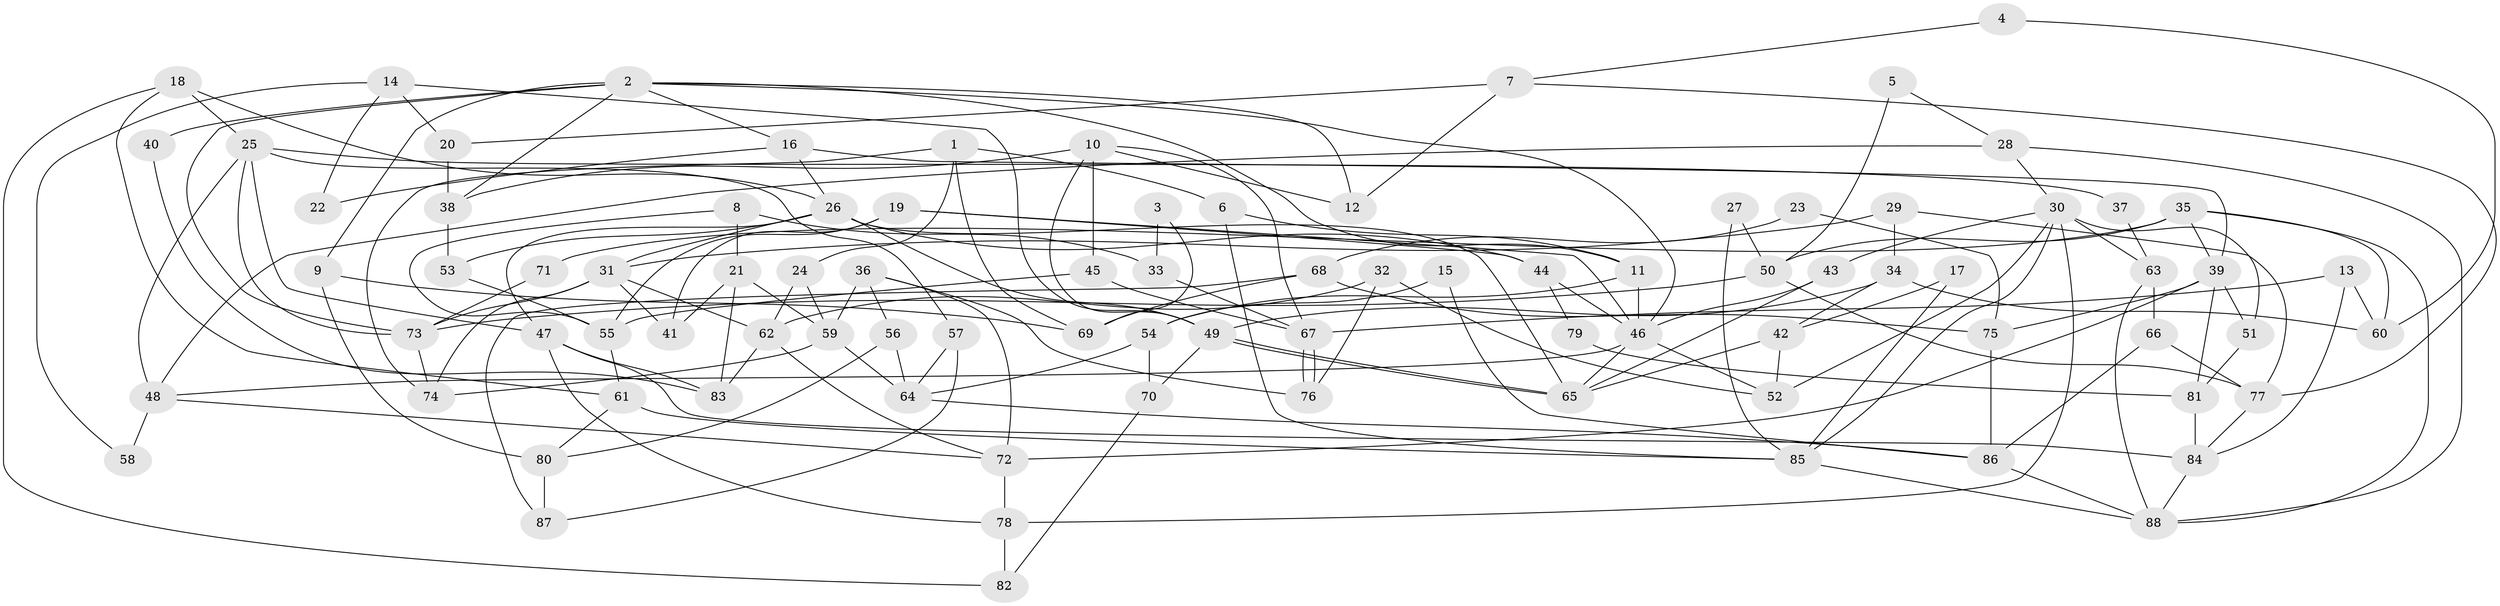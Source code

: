 // coarse degree distribution, {4: 0.1694915254237288, 12: 0.01694915254237288, 3: 0.1864406779661017, 2: 0.15254237288135594, 7: 0.13559322033898305, 6: 0.11864406779661017, 5: 0.15254237288135594, 10: 0.01694915254237288, 9: 0.03389830508474576, 8: 0.01694915254237288}
// Generated by graph-tools (version 1.1) at 2025/42/03/06/25 10:42:00]
// undirected, 88 vertices, 176 edges
graph export_dot {
graph [start="1"]
  node [color=gray90,style=filled];
  1;
  2;
  3;
  4;
  5;
  6;
  7;
  8;
  9;
  10;
  11;
  12;
  13;
  14;
  15;
  16;
  17;
  18;
  19;
  20;
  21;
  22;
  23;
  24;
  25;
  26;
  27;
  28;
  29;
  30;
  31;
  32;
  33;
  34;
  35;
  36;
  37;
  38;
  39;
  40;
  41;
  42;
  43;
  44;
  45;
  46;
  47;
  48;
  49;
  50;
  51;
  52;
  53;
  54;
  55;
  56;
  57;
  58;
  59;
  60;
  61;
  62;
  63;
  64;
  65;
  66;
  67;
  68;
  69;
  70;
  71;
  72;
  73;
  74;
  75;
  76;
  77;
  78;
  79;
  80;
  81;
  82;
  83;
  84;
  85;
  86;
  87;
  88;
  1 -- 74;
  1 -- 6;
  1 -- 24;
  1 -- 69;
  2 -- 73;
  2 -- 46;
  2 -- 9;
  2 -- 11;
  2 -- 12;
  2 -- 16;
  2 -- 38;
  2 -- 40;
  3 -- 33;
  3 -- 69;
  4 -- 7;
  4 -- 60;
  5 -- 28;
  5 -- 50;
  6 -- 11;
  6 -- 85;
  7 -- 77;
  7 -- 12;
  7 -- 20;
  8 -- 21;
  8 -- 55;
  8 -- 33;
  9 -- 80;
  9 -- 69;
  10 -- 49;
  10 -- 38;
  10 -- 12;
  10 -- 45;
  10 -- 67;
  11 -- 46;
  11 -- 54;
  13 -- 84;
  13 -- 67;
  13 -- 60;
  14 -- 49;
  14 -- 20;
  14 -- 22;
  14 -- 58;
  15 -- 54;
  15 -- 86;
  16 -- 39;
  16 -- 22;
  16 -- 26;
  17 -- 85;
  17 -- 42;
  18 -- 25;
  18 -- 26;
  18 -- 61;
  18 -- 82;
  19 -- 46;
  19 -- 44;
  19 -- 41;
  19 -- 55;
  20 -- 38;
  21 -- 83;
  21 -- 59;
  21 -- 41;
  23 -- 68;
  23 -- 75;
  24 -- 62;
  24 -- 59;
  25 -- 48;
  25 -- 47;
  25 -- 37;
  25 -- 57;
  25 -- 73;
  26 -- 65;
  26 -- 31;
  26 -- 44;
  26 -- 47;
  26 -- 49;
  26 -- 53;
  27 -- 50;
  27 -- 85;
  28 -- 88;
  28 -- 30;
  28 -- 48;
  29 -- 34;
  29 -- 31;
  29 -- 77;
  30 -- 85;
  30 -- 51;
  30 -- 43;
  30 -- 52;
  30 -- 63;
  30 -- 78;
  31 -- 41;
  31 -- 62;
  31 -- 73;
  31 -- 74;
  32 -- 52;
  32 -- 62;
  32 -- 76;
  33 -- 67;
  34 -- 42;
  34 -- 49;
  34 -- 60;
  35 -- 60;
  35 -- 88;
  35 -- 39;
  35 -- 50;
  35 -- 71;
  36 -- 76;
  36 -- 59;
  36 -- 56;
  36 -- 72;
  37 -- 63;
  38 -- 53;
  39 -- 75;
  39 -- 51;
  39 -- 72;
  39 -- 81;
  40 -- 83;
  42 -- 65;
  42 -- 52;
  43 -- 65;
  43 -- 46;
  44 -- 46;
  44 -- 79;
  45 -- 67;
  45 -- 55;
  46 -- 48;
  46 -- 52;
  46 -- 65;
  47 -- 78;
  47 -- 83;
  47 -- 84;
  48 -- 72;
  48 -- 58;
  49 -- 65;
  49 -- 65;
  49 -- 70;
  50 -- 73;
  50 -- 77;
  51 -- 81;
  53 -- 55;
  54 -- 70;
  54 -- 64;
  55 -- 61;
  56 -- 64;
  56 -- 80;
  57 -- 64;
  57 -- 87;
  59 -- 74;
  59 -- 64;
  61 -- 80;
  61 -- 85;
  62 -- 72;
  62 -- 83;
  63 -- 88;
  63 -- 66;
  64 -- 86;
  66 -- 77;
  66 -- 86;
  67 -- 76;
  67 -- 76;
  68 -- 87;
  68 -- 69;
  68 -- 75;
  70 -- 82;
  71 -- 73;
  72 -- 78;
  73 -- 74;
  75 -- 86;
  77 -- 84;
  78 -- 82;
  79 -- 81;
  80 -- 87;
  81 -- 84;
  84 -- 88;
  85 -- 88;
  86 -- 88;
}
